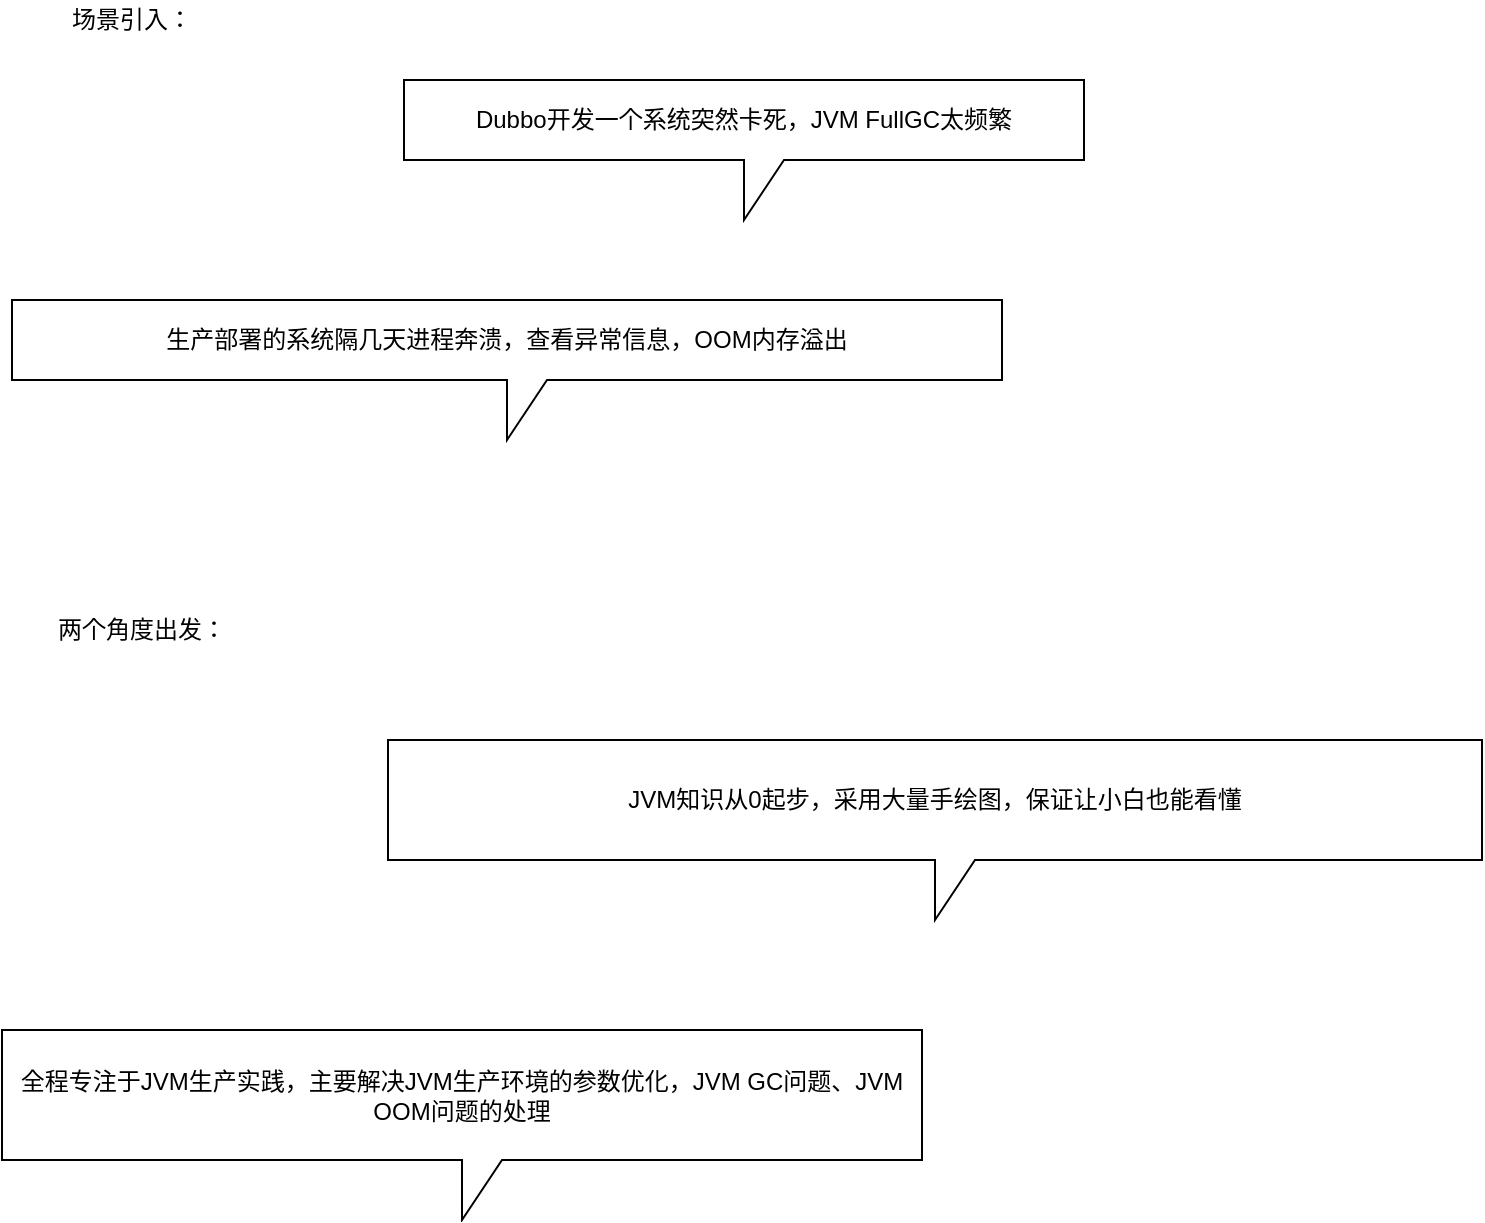<mxfile version="14.9.6" type="device"><diagram id="Q1eP7PlS_QjBW53cOLBk" name="第 1 页"><mxGraphModel dx="946" dy="621" grid="1" gridSize="10" guides="1" tooltips="1" connect="1" arrows="1" fold="1" page="1" pageScale="1" pageWidth="827" pageHeight="1169" math="0" shadow="0"><root><mxCell id="0"/><mxCell id="1" parent="0"/><mxCell id="FYdpTIr8H4E4MyUBLURD-1" value="Dubbo开发一个系统突然卡死，JVM FullGC太频繁" style="shape=callout;whiteSpace=wrap;html=1;perimeter=calloutPerimeter;" vertex="1" parent="1"><mxGeometry x="281" y="110" width="340" height="70" as="geometry"/></mxCell><mxCell id="FYdpTIr8H4E4MyUBLURD-2" value="场景引入：" style="text;html=1;strokeColor=none;fillColor=none;align=center;verticalAlign=middle;whiteSpace=wrap;rounded=0;" vertex="1" parent="1"><mxGeometry x="90" y="70" width="110" height="20" as="geometry"/></mxCell><mxCell id="FYdpTIr8H4E4MyUBLURD-3" value="生产部署的系统隔几天进程奔溃，查看异常信息，OOM内存溢出" style="shape=callout;whiteSpace=wrap;html=1;perimeter=calloutPerimeter;" vertex="1" parent="1"><mxGeometry x="85" y="220" width="495" height="70" as="geometry"/></mxCell><mxCell id="FYdpTIr8H4E4MyUBLURD-4" value="两个角度出发：" style="text;html=1;strokeColor=none;fillColor=none;align=center;verticalAlign=middle;whiteSpace=wrap;rounded=0;" vertex="1" parent="1"><mxGeometry x="100" y="380" width="100" height="10" as="geometry"/></mxCell><mxCell id="FYdpTIr8H4E4MyUBLURD-6" value="JVM知识从0起步，采用大量手绘图，保证让小白也能看懂" style="shape=callout;whiteSpace=wrap;html=1;perimeter=calloutPerimeter;" vertex="1" parent="1"><mxGeometry x="273" y="440" width="547" height="90" as="geometry"/></mxCell><mxCell id="FYdpTIr8H4E4MyUBLURD-7" value="全程专注于JVM生产实践，主要解决JVM生产环境的参数优化，JVM GC问题、JVM OOM问题的处理" style="shape=callout;whiteSpace=wrap;html=1;perimeter=calloutPerimeter;" vertex="1" parent="1"><mxGeometry x="80" y="585" width="460" height="95" as="geometry"/></mxCell></root></mxGraphModel></diagram></mxfile>